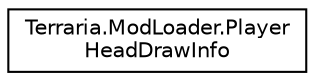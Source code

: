 digraph "Graphical Class Hierarchy"
{
 // LATEX_PDF_SIZE
  edge [fontname="Helvetica",fontsize="10",labelfontname="Helvetica",labelfontsize="10"];
  node [fontname="Helvetica",fontsize="10",shape=record];
  rankdir="LR";
  Node0 [label="Terraria.ModLoader.Player\lHeadDrawInfo",height=0.2,width=0.4,color="black", fillcolor="white", style="filled",URL="$struct_terraria_1_1_mod_loader_1_1_player_head_draw_info.html",tooltip="A struct that contains information that may help with PlayerHeadLayer drawing."];
}
